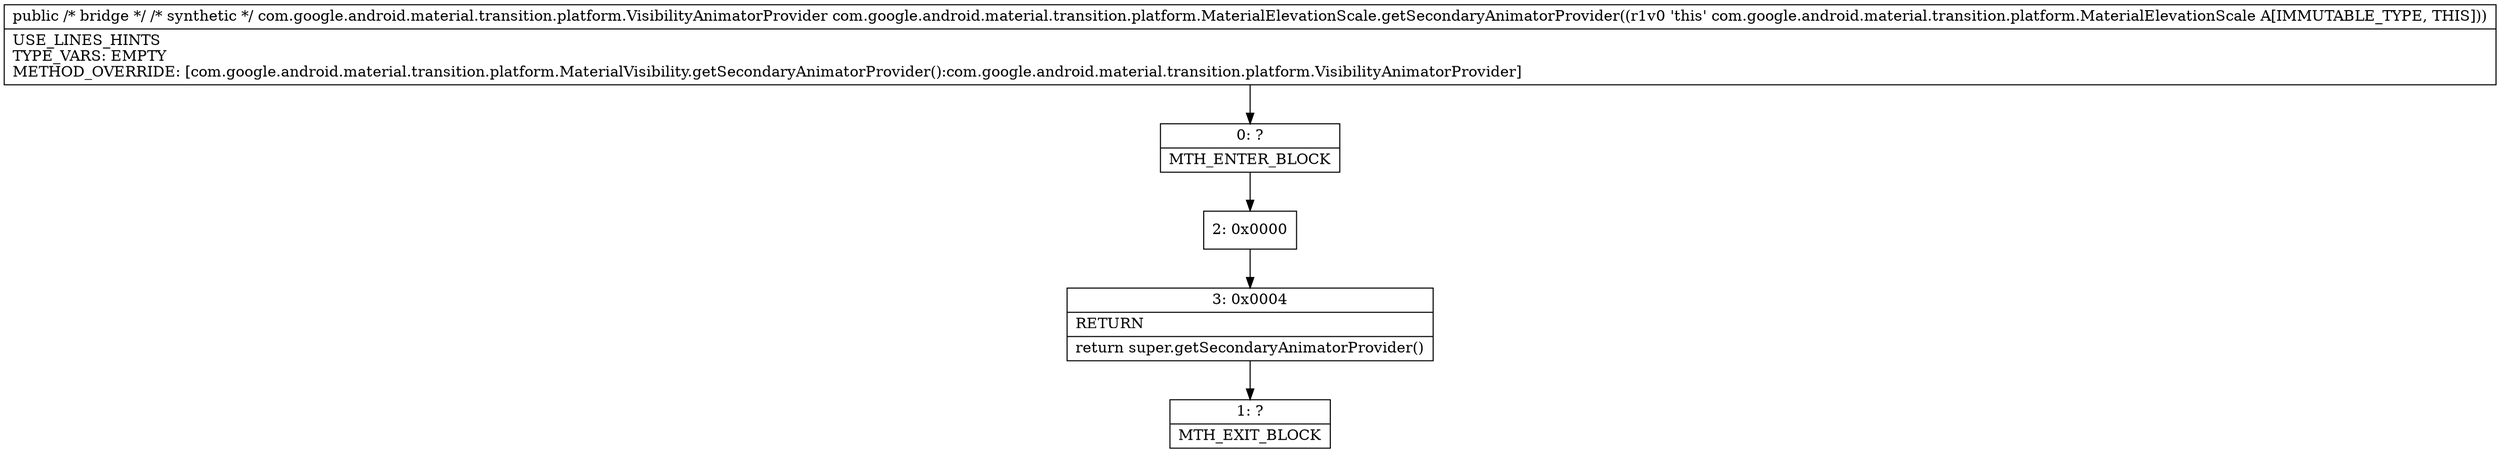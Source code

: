 digraph "CFG forcom.google.android.material.transition.platform.MaterialElevationScale.getSecondaryAnimatorProvider()Lcom\/google\/android\/material\/transition\/platform\/VisibilityAnimatorProvider;" {
Node_0 [shape=record,label="{0\:\ ?|MTH_ENTER_BLOCK\l}"];
Node_2 [shape=record,label="{2\:\ 0x0000}"];
Node_3 [shape=record,label="{3\:\ 0x0004|RETURN\l|return super.getSecondaryAnimatorProvider()\l}"];
Node_1 [shape=record,label="{1\:\ ?|MTH_EXIT_BLOCK\l}"];
MethodNode[shape=record,label="{public \/* bridge *\/ \/* synthetic *\/ com.google.android.material.transition.platform.VisibilityAnimatorProvider com.google.android.material.transition.platform.MaterialElevationScale.getSecondaryAnimatorProvider((r1v0 'this' com.google.android.material.transition.platform.MaterialElevationScale A[IMMUTABLE_TYPE, THIS]))  | USE_LINES_HINTS\lTYPE_VARS: EMPTY\lMETHOD_OVERRIDE: [com.google.android.material.transition.platform.MaterialVisibility.getSecondaryAnimatorProvider():com.google.android.material.transition.platform.VisibilityAnimatorProvider]\l}"];
MethodNode -> Node_0;Node_0 -> Node_2;
Node_2 -> Node_3;
Node_3 -> Node_1;
}


